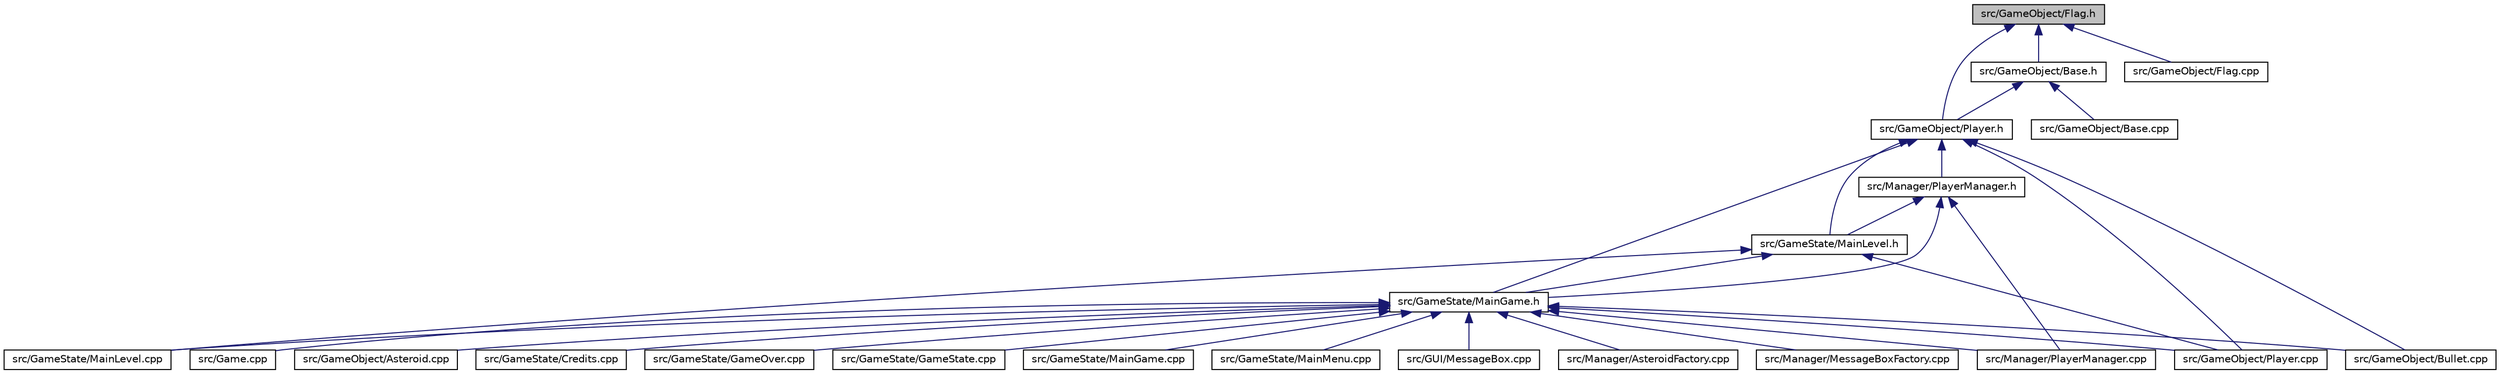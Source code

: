 digraph "src/GameObject/Flag.h"
{
  edge [fontname="Helvetica",fontsize="10",labelfontname="Helvetica",labelfontsize="10"];
  node [fontname="Helvetica",fontsize="10",shape=record];
  Node1 [label="src/GameObject/Flag.h",height=0.2,width=0.4,color="black", fillcolor="grey75", style="filled", fontcolor="black"];
  Node1 -> Node2 [dir="back",color="midnightblue",fontsize="10",style="solid",fontname="Helvetica"];
  Node2 [label="src/GameObject/Player.h",height=0.2,width=0.4,color="black", fillcolor="white", style="filled",URL="$Player_8h.html"];
  Node2 -> Node3 [dir="back",color="midnightblue",fontsize="10",style="solid",fontname="Helvetica"];
  Node3 [label="src/GameState/MainGame.h",height=0.2,width=0.4,color="black", fillcolor="white", style="filled",URL="$MainGame_8h.html"];
  Node3 -> Node4 [dir="back",color="midnightblue",fontsize="10",style="solid",fontname="Helvetica"];
  Node4 [label="src/Game.cpp",height=0.2,width=0.4,color="black", fillcolor="white", style="filled",URL="$Game_8cpp.html"];
  Node3 -> Node5 [dir="back",color="midnightblue",fontsize="10",style="solid",fontname="Helvetica"];
  Node5 [label="src/GameObject/Asteroid.cpp",height=0.2,width=0.4,color="black", fillcolor="white", style="filled",URL="$Asteroid_8cpp.html"];
  Node3 -> Node6 [dir="back",color="midnightblue",fontsize="10",style="solid",fontname="Helvetica"];
  Node6 [label="src/GameObject/Bullet.cpp",height=0.2,width=0.4,color="black", fillcolor="white", style="filled",URL="$Bullet_8cpp.html"];
  Node3 -> Node7 [dir="back",color="midnightblue",fontsize="10",style="solid",fontname="Helvetica"];
  Node7 [label="src/GameObject/Player.cpp",height=0.2,width=0.4,color="black", fillcolor="white", style="filled",URL="$Player_8cpp.html"];
  Node3 -> Node8 [dir="back",color="midnightblue",fontsize="10",style="solid",fontname="Helvetica"];
  Node8 [label="src/GameState/Credits.cpp",height=0.2,width=0.4,color="black", fillcolor="white", style="filled",URL="$Credits_8cpp.html"];
  Node3 -> Node9 [dir="back",color="midnightblue",fontsize="10",style="solid",fontname="Helvetica"];
  Node9 [label="src/GameState/GameOver.cpp",height=0.2,width=0.4,color="black", fillcolor="white", style="filled",URL="$GameOver_8cpp.html"];
  Node3 -> Node10 [dir="back",color="midnightblue",fontsize="10",style="solid",fontname="Helvetica"];
  Node10 [label="src/GameState/GameState.cpp",height=0.2,width=0.4,color="black", fillcolor="white", style="filled",URL="$GameState_8cpp.html"];
  Node3 -> Node11 [dir="back",color="midnightblue",fontsize="10",style="solid",fontname="Helvetica"];
  Node11 [label="src/GameState/MainGame.cpp",height=0.2,width=0.4,color="black", fillcolor="white", style="filled",URL="$MainGame_8cpp.html"];
  Node3 -> Node12 [dir="back",color="midnightblue",fontsize="10",style="solid",fontname="Helvetica"];
  Node12 [label="src/GameState/MainLevel.cpp",height=0.2,width=0.4,color="black", fillcolor="white", style="filled",URL="$MainLevel_8cpp.html"];
  Node3 -> Node13 [dir="back",color="midnightblue",fontsize="10",style="solid",fontname="Helvetica"];
  Node13 [label="src/GameState/MainMenu.cpp",height=0.2,width=0.4,color="black", fillcolor="white", style="filled",URL="$MainMenu_8cpp.html"];
  Node3 -> Node14 [dir="back",color="midnightblue",fontsize="10",style="solid",fontname="Helvetica"];
  Node14 [label="src/GUI/MessageBox.cpp",height=0.2,width=0.4,color="black", fillcolor="white", style="filled",URL="$MessageBox_8cpp.html"];
  Node3 -> Node15 [dir="back",color="midnightblue",fontsize="10",style="solid",fontname="Helvetica"];
  Node15 [label="src/Manager/AsteroidFactory.cpp",height=0.2,width=0.4,color="black", fillcolor="white", style="filled",URL="$AsteroidFactory_8cpp.html"];
  Node3 -> Node16 [dir="back",color="midnightblue",fontsize="10",style="solid",fontname="Helvetica"];
  Node16 [label="src/Manager/MessageBoxFactory.cpp",height=0.2,width=0.4,color="black", fillcolor="white", style="filled",URL="$MessageBoxFactory_8cpp.html"];
  Node3 -> Node17 [dir="back",color="midnightblue",fontsize="10",style="solid",fontname="Helvetica"];
  Node17 [label="src/Manager/PlayerManager.cpp",height=0.2,width=0.4,color="black", fillcolor="white", style="filled",URL="$PlayerManager_8cpp.html"];
  Node2 -> Node18 [dir="back",color="midnightblue",fontsize="10",style="solid",fontname="Helvetica"];
  Node18 [label="src/Manager/PlayerManager.h",height=0.2,width=0.4,color="black", fillcolor="white", style="filled",URL="$PlayerManager_8h.html"];
  Node18 -> Node3 [dir="back",color="midnightblue",fontsize="10",style="solid",fontname="Helvetica"];
  Node18 -> Node19 [dir="back",color="midnightblue",fontsize="10",style="solid",fontname="Helvetica"];
  Node19 [label="src/GameState/MainLevel.h",height=0.2,width=0.4,color="black", fillcolor="white", style="filled",URL="$MainLevel_8h.html"];
  Node19 -> Node3 [dir="back",color="midnightblue",fontsize="10",style="solid",fontname="Helvetica"];
  Node19 -> Node7 [dir="back",color="midnightblue",fontsize="10",style="solid",fontname="Helvetica"];
  Node19 -> Node12 [dir="back",color="midnightblue",fontsize="10",style="solid",fontname="Helvetica"];
  Node18 -> Node17 [dir="back",color="midnightblue",fontsize="10",style="solid",fontname="Helvetica"];
  Node2 -> Node19 [dir="back",color="midnightblue",fontsize="10",style="solid",fontname="Helvetica"];
  Node2 -> Node6 [dir="back",color="midnightblue",fontsize="10",style="solid",fontname="Helvetica"];
  Node2 -> Node7 [dir="back",color="midnightblue",fontsize="10",style="solid",fontname="Helvetica"];
  Node1 -> Node20 [dir="back",color="midnightblue",fontsize="10",style="solid",fontname="Helvetica"];
  Node20 [label="src/GameObject/Base.h",height=0.2,width=0.4,color="black", fillcolor="white", style="filled",URL="$Base_8h.html"];
  Node20 -> Node2 [dir="back",color="midnightblue",fontsize="10",style="solid",fontname="Helvetica"];
  Node20 -> Node21 [dir="back",color="midnightblue",fontsize="10",style="solid",fontname="Helvetica"];
  Node21 [label="src/GameObject/Base.cpp",height=0.2,width=0.4,color="black", fillcolor="white", style="filled",URL="$Base_8cpp.html"];
  Node1 -> Node22 [dir="back",color="midnightblue",fontsize="10",style="solid",fontname="Helvetica"];
  Node22 [label="src/GameObject/Flag.cpp",height=0.2,width=0.4,color="black", fillcolor="white", style="filled",URL="$Flag_8cpp.html"];
}
